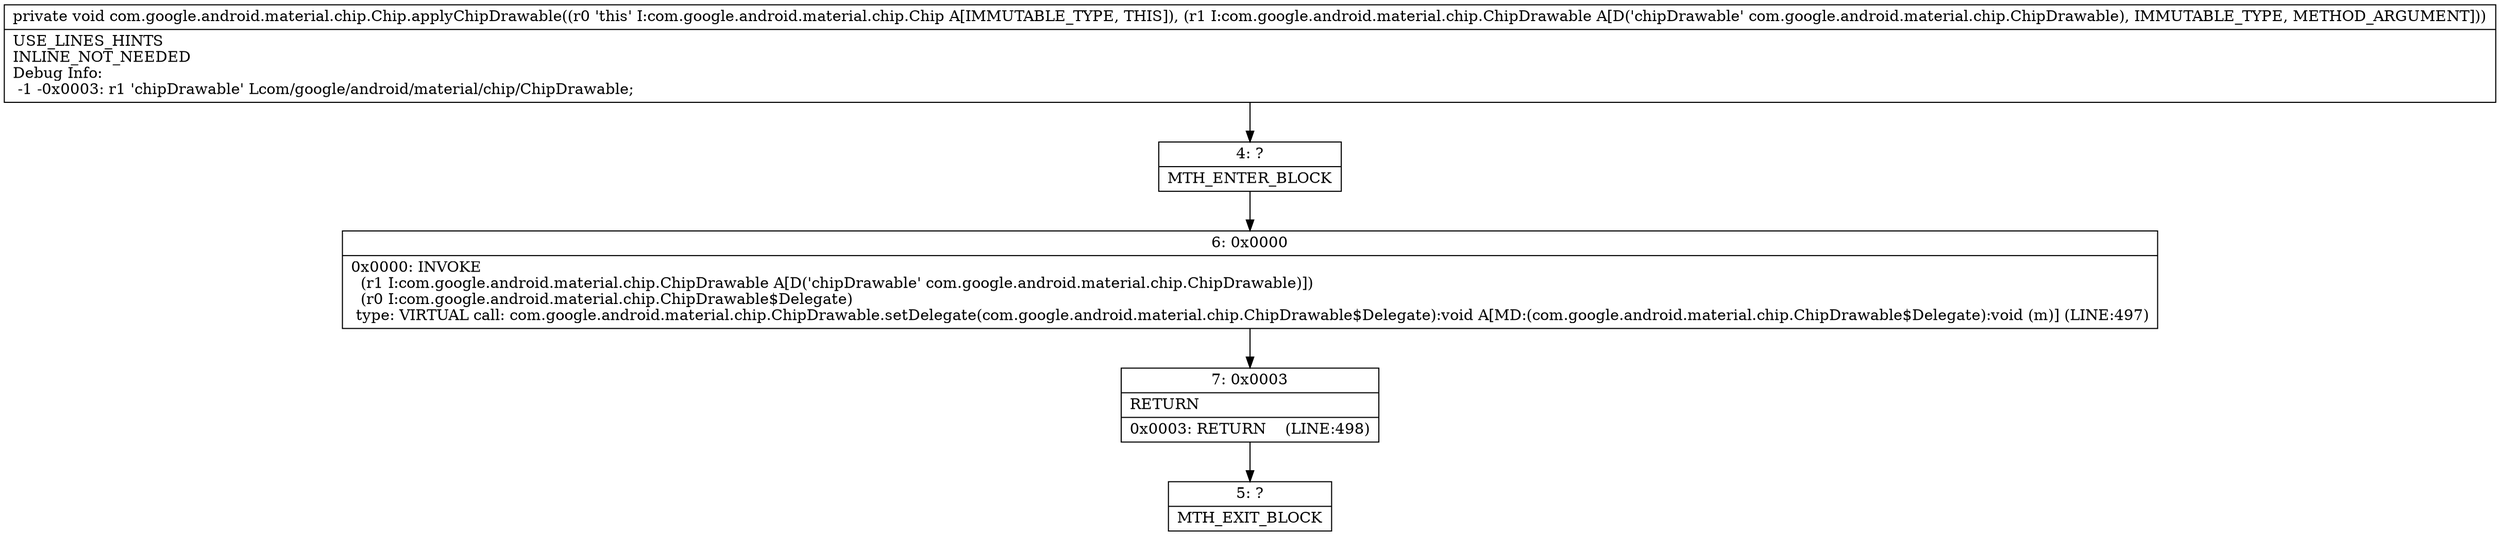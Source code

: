 digraph "CFG forcom.google.android.material.chip.Chip.applyChipDrawable(Lcom\/google\/android\/material\/chip\/ChipDrawable;)V" {
Node_4 [shape=record,label="{4\:\ ?|MTH_ENTER_BLOCK\l}"];
Node_6 [shape=record,label="{6\:\ 0x0000|0x0000: INVOKE  \l  (r1 I:com.google.android.material.chip.ChipDrawable A[D('chipDrawable' com.google.android.material.chip.ChipDrawable)])\l  (r0 I:com.google.android.material.chip.ChipDrawable$Delegate)\l type: VIRTUAL call: com.google.android.material.chip.ChipDrawable.setDelegate(com.google.android.material.chip.ChipDrawable$Delegate):void A[MD:(com.google.android.material.chip.ChipDrawable$Delegate):void (m)] (LINE:497)\l}"];
Node_7 [shape=record,label="{7\:\ 0x0003|RETURN\l|0x0003: RETURN    (LINE:498)\l}"];
Node_5 [shape=record,label="{5\:\ ?|MTH_EXIT_BLOCK\l}"];
MethodNode[shape=record,label="{private void com.google.android.material.chip.Chip.applyChipDrawable((r0 'this' I:com.google.android.material.chip.Chip A[IMMUTABLE_TYPE, THIS]), (r1 I:com.google.android.material.chip.ChipDrawable A[D('chipDrawable' com.google.android.material.chip.ChipDrawable), IMMUTABLE_TYPE, METHOD_ARGUMENT]))  | USE_LINES_HINTS\lINLINE_NOT_NEEDED\lDebug Info:\l  \-1 \-0x0003: r1 'chipDrawable' Lcom\/google\/android\/material\/chip\/ChipDrawable;\l}"];
MethodNode -> Node_4;Node_4 -> Node_6;
Node_6 -> Node_7;
Node_7 -> Node_5;
}

